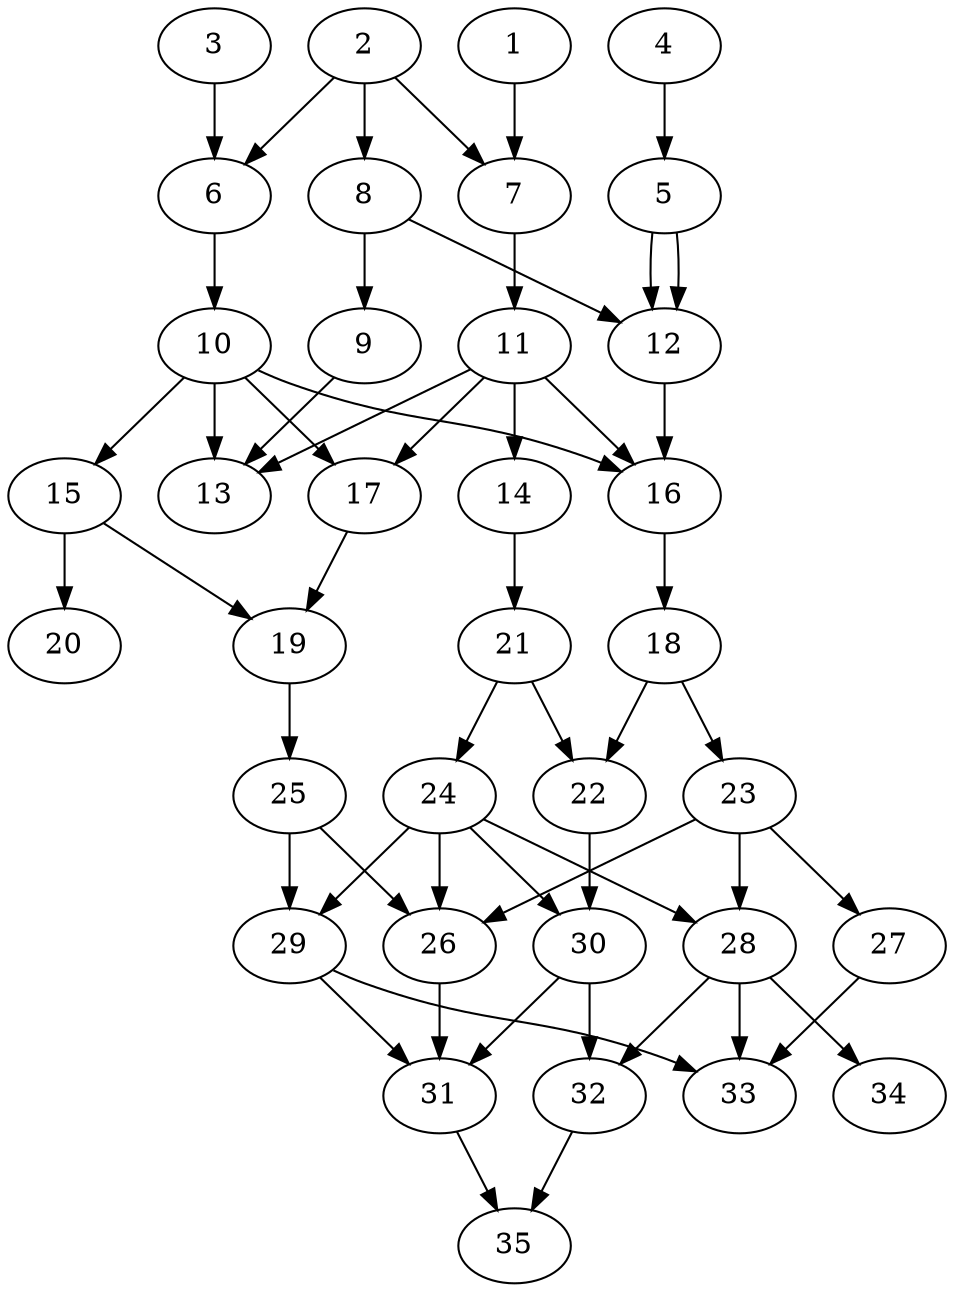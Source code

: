 // DAG automatically generated by daggen at Thu Oct  3 14:05:37 2019
// ./daggen --dot -n 35 --ccr 0.5 --fat 0.5 --regular 0.9 --density 0.6 --mindata 5242880 --maxdata 52428800 
digraph G {
  1 [size="19333120", alpha="0.06", expect_size="9666560"] 
  1 -> 7 [size ="9666560"]
  2 [size="42121216", alpha="0.20", expect_size="21060608"] 
  2 -> 6 [size ="21060608"]
  2 -> 7 [size ="21060608"]
  2 -> 8 [size ="21060608"]
  3 [size="92059648", alpha="0.03", expect_size="46029824"] 
  3 -> 6 [size ="46029824"]
  4 [size="67045376", alpha="0.14", expect_size="33522688"] 
  4 -> 5 [size ="33522688"]
  5 [size="68151296", alpha="0.08", expect_size="34075648"] 
  5 -> 12 [size ="34075648"]
  5 -> 12 [size ="34075648"]
  6 [size="69519360", alpha="0.15", expect_size="34759680"] 
  6 -> 10 [size ="34759680"]
  7 [size="16746496", alpha="0.06", expect_size="8373248"] 
  7 -> 11 [size ="8373248"]
  8 [size="50358272", alpha="0.10", expect_size="25179136"] 
  8 -> 9 [size ="25179136"]
  8 -> 12 [size ="25179136"]
  9 [size="53798912", alpha="0.12", expect_size="26899456"] 
  9 -> 13 [size ="26899456"]
  10 [size="73570304", alpha="0.00", expect_size="36785152"] 
  10 -> 13 [size ="36785152"]
  10 -> 15 [size ="36785152"]
  10 -> 16 [size ="36785152"]
  10 -> 17 [size ="36785152"]
  11 [size="98398208", alpha="0.07", expect_size="49199104"] 
  11 -> 13 [size ="49199104"]
  11 -> 14 [size ="49199104"]
  11 -> 16 [size ="49199104"]
  11 -> 17 [size ="49199104"]
  12 [size="30693376", alpha="0.16", expect_size="15346688"] 
  12 -> 16 [size ="15346688"]
  13 [size="29038592", alpha="0.18", expect_size="14519296"] 
  14 [size="43702272", alpha="0.15", expect_size="21851136"] 
  14 -> 21 [size ="21851136"]
  15 [size="13395968", alpha="0.02", expect_size="6697984"] 
  15 -> 19 [size ="6697984"]
  15 -> 20 [size ="6697984"]
  16 [size="51044352", alpha="0.16", expect_size="25522176"] 
  16 -> 18 [size ="25522176"]
  17 [size="26918912", alpha="0.09", expect_size="13459456"] 
  17 -> 19 [size ="13459456"]
  18 [size="53530624", alpha="0.12", expect_size="26765312"] 
  18 -> 22 [size ="26765312"]
  18 -> 23 [size ="26765312"]
  19 [size="100368384", alpha="0.06", expect_size="50184192"] 
  19 -> 25 [size ="50184192"]
  20 [size="62666752", alpha="0.15", expect_size="31333376"] 
  21 [size="64489472", alpha="0.07", expect_size="32244736"] 
  21 -> 22 [size ="32244736"]
  21 -> 24 [size ="32244736"]
  22 [size="98899968", alpha="0.05", expect_size="49449984"] 
  22 -> 30 [size ="49449984"]
  23 [size="80836608", alpha="0.01", expect_size="40418304"] 
  23 -> 26 [size ="40418304"]
  23 -> 27 [size ="40418304"]
  23 -> 28 [size ="40418304"]
  24 [size="70825984", alpha="0.08", expect_size="35412992"] 
  24 -> 26 [size ="35412992"]
  24 -> 28 [size ="35412992"]
  24 -> 29 [size ="35412992"]
  24 -> 30 [size ="35412992"]
  25 [size="47325184", alpha="0.08", expect_size="23662592"] 
  25 -> 26 [size ="23662592"]
  25 -> 29 [size ="23662592"]
  26 [size="55644160", alpha="0.00", expect_size="27822080"] 
  26 -> 31 [size ="27822080"]
  27 [size="36210688", alpha="0.14", expect_size="18105344"] 
  27 -> 33 [size ="18105344"]
  28 [size="80052224", alpha="0.16", expect_size="40026112"] 
  28 -> 32 [size ="40026112"]
  28 -> 33 [size ="40026112"]
  28 -> 34 [size ="40026112"]
  29 [size="40644608", alpha="0.07", expect_size="20322304"] 
  29 -> 31 [size ="20322304"]
  29 -> 33 [size ="20322304"]
  30 [size="67919872", alpha="0.12", expect_size="33959936"] 
  30 -> 31 [size ="33959936"]
  30 -> 32 [size ="33959936"]
  31 [size="46424064", alpha="0.15", expect_size="23212032"] 
  31 -> 35 [size ="23212032"]
  32 [size="79382528", alpha="0.02", expect_size="39691264"] 
  32 -> 35 [size ="39691264"]
  33 [size="104056832", alpha="0.14", expect_size="52028416"] 
  34 [size="13275136", alpha="0.12", expect_size="6637568"] 
  35 [size="52348928", alpha="0.11", expect_size="26174464"] 
}
